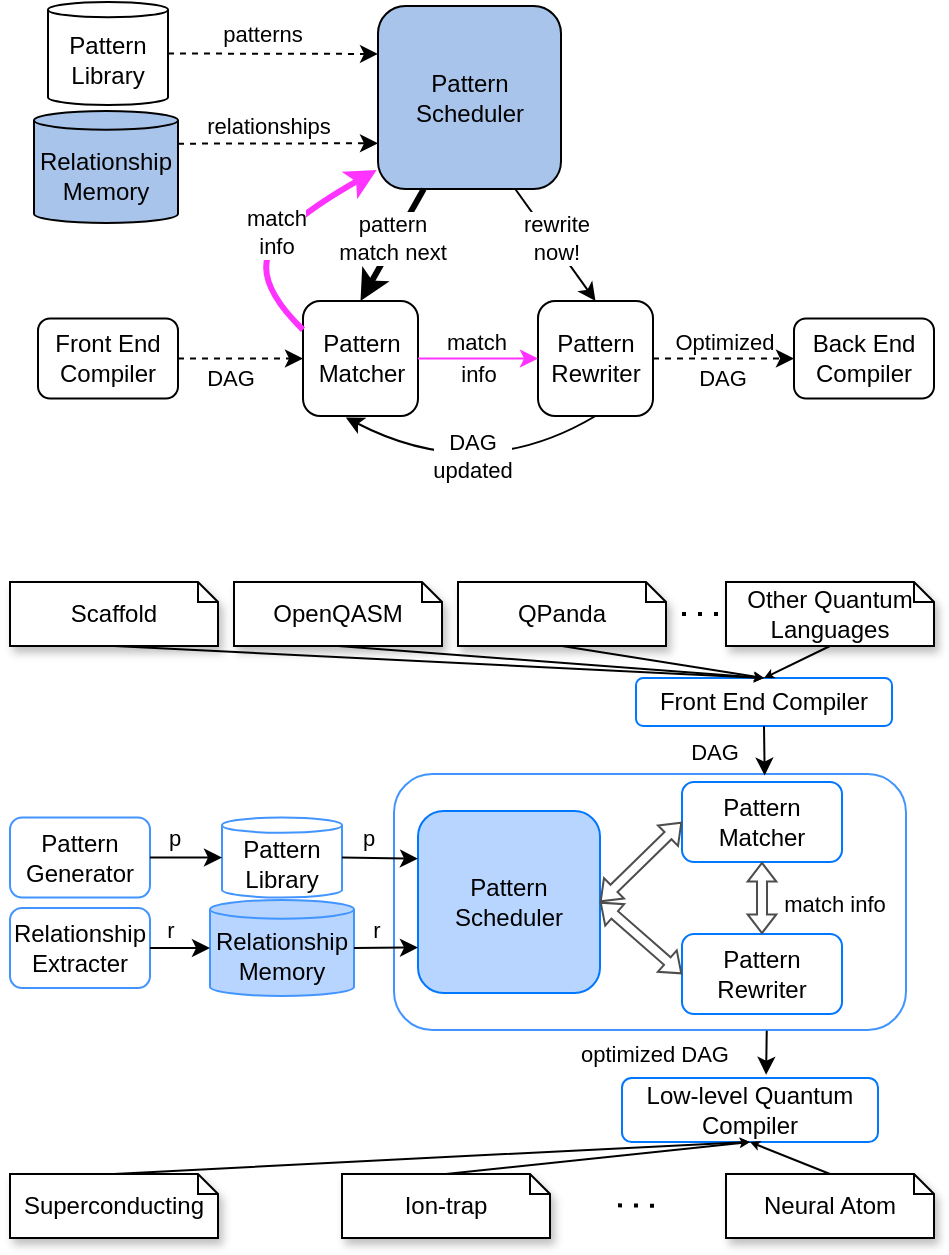 <mxfile version="21.2.9" type="github">
  <diagram id="C5RBs43oDa-KdzZeNtuy" name="Page-1">
    <mxGraphModel dx="823" dy="466" grid="1" gridSize="8" guides="1" tooltips="1" connect="1" arrows="1" fold="1" page="1" pageScale="1" pageWidth="827" pageHeight="1169" math="0" shadow="0">
      <root>
        <mxCell id="WIyWlLk6GJQsqaUBKTNV-0" />
        <mxCell id="WIyWlLk6GJQsqaUBKTNV-1" parent="WIyWlLk6GJQsqaUBKTNV-0" />
        <mxCell id="4yVEE4LO4cN1VKNga3XD-88" value="" style="rounded=1;whiteSpace=wrap;html=1;fillColor=none;strokeColor=#4294FF;" vertex="1" parent="WIyWlLk6GJQsqaUBKTNV-1">
          <mxGeometry x="288" y="544" width="256" height="128" as="geometry" />
        </mxCell>
        <mxCell id="UryUVVJRherXfPNVmYFZ-3" value="Pattern&lt;br&gt;Scheduler" style="whiteSpace=wrap;html=1;aspect=fixed;fillColor=#A9C4EB;rounded=1;" parent="WIyWlLk6GJQsqaUBKTNV-1" vertex="1">
          <mxGeometry x="280" y="160" width="91.5" height="91.5" as="geometry" />
        </mxCell>
        <mxCell id="UryUVVJRherXfPNVmYFZ-8" value="Front End &lt;br&gt;Compiler" style="rounded=1;whiteSpace=wrap;html=1;" parent="WIyWlLk6GJQsqaUBKTNV-1" vertex="1">
          <mxGeometry x="110" y="316.25" width="70" height="40" as="geometry" />
        </mxCell>
        <mxCell id="UryUVVJRherXfPNVmYFZ-9" value="" style="endArrow=classic;html=1;rounded=0;exitX=1;exitY=0.5;exitDx=0;exitDy=0;entryX=0;entryY=0.5;entryDx=0;entryDy=0;dashed=1;" parent="WIyWlLk6GJQsqaUBKTNV-1" source="UryUVVJRherXfPNVmYFZ-8" target="UryUVVJRherXfPNVmYFZ-18" edge="1">
          <mxGeometry relative="1" as="geometry">
            <mxPoint x="180" y="200" as="sourcePoint" />
            <mxPoint x="220" y="325" as="targetPoint" />
          </mxGeometry>
        </mxCell>
        <mxCell id="UryUVVJRherXfPNVmYFZ-10" value="DAG" style="edgeLabel;resizable=0;html=1;align=center;verticalAlign=middle;" parent="UryUVVJRherXfPNVmYFZ-9" connectable="0" vertex="1">
          <mxGeometry relative="1" as="geometry">
            <mxPoint x="-6" y="9" as="offset" />
          </mxGeometry>
        </mxCell>
        <mxCell id="UryUVVJRherXfPNVmYFZ-18" value="Pattern Matcher" style="whiteSpace=wrap;html=1;aspect=fixed;rounded=1;" parent="WIyWlLk6GJQsqaUBKTNV-1" vertex="1">
          <mxGeometry x="242.5" y="307.5" width="57.5" height="57.5" as="geometry" />
        </mxCell>
        <mxCell id="UryUVVJRherXfPNVmYFZ-19" value="Pattern&lt;br&gt;Rewriter" style="whiteSpace=wrap;html=1;rounded=1;" parent="WIyWlLk6GJQsqaUBKTNV-1" vertex="1">
          <mxGeometry x="360" y="307.5" width="57.5" height="57.5" as="geometry" />
        </mxCell>
        <mxCell id="UryUVVJRherXfPNVmYFZ-22" value="" style="endArrow=classic;html=1;rounded=0;exitX=0.25;exitY=1;exitDx=0;exitDy=0;entryX=0.5;entryY=0;entryDx=0;entryDy=0;strokeWidth=3;" parent="WIyWlLk6GJQsqaUBKTNV-1" source="UryUVVJRherXfPNVmYFZ-3" target="UryUVVJRherXfPNVmYFZ-18" edge="1">
          <mxGeometry relative="1" as="geometry">
            <mxPoint x="270" y="260" as="sourcePoint" />
            <mxPoint x="370" y="260" as="targetPoint" />
          </mxGeometry>
        </mxCell>
        <mxCell id="UryUVVJRherXfPNVmYFZ-23" value="pattern &lt;br&gt;match next" style="edgeLabel;resizable=0;html=1;align=center;verticalAlign=middle;labelBorderColor=none;spacing=2;spacingBottom=7;" parent="UryUVVJRherXfPNVmYFZ-22" connectable="0" vertex="1">
          <mxGeometry relative="1" as="geometry" />
        </mxCell>
        <mxCell id="UryUVVJRherXfPNVmYFZ-24" value="" style="endArrow=classic;html=1;rounded=0;entryX=0.5;entryY=0;entryDx=0;entryDy=0;exitX=0.75;exitY=1;exitDx=0;exitDy=0;" parent="WIyWlLk6GJQsqaUBKTNV-1" source="UryUVVJRherXfPNVmYFZ-3" target="UryUVVJRherXfPNVmYFZ-19" edge="1">
          <mxGeometry relative="1" as="geometry">
            <mxPoint x="332" y="250.0" as="sourcePoint" />
            <mxPoint x="384" y="328.5" as="targetPoint" />
          </mxGeometry>
        </mxCell>
        <mxCell id="UryUVVJRherXfPNVmYFZ-25" value="rewrite&lt;br&gt;now!" style="edgeLabel;resizable=0;html=1;align=center;verticalAlign=middle;spacingBottom=8;" parent="UryUVVJRherXfPNVmYFZ-24" connectable="0" vertex="1">
          <mxGeometry relative="1" as="geometry" />
        </mxCell>
        <mxCell id="UryUVVJRherXfPNVmYFZ-26" value="" style="endArrow=classic;html=1;rounded=0;exitX=1;exitY=0.5;exitDx=0;exitDy=0;entryX=0;entryY=0.5;entryDx=0;entryDy=0;fillColor=#FF33FF;strokeColor=#FF33FF;strokeWidth=1;" parent="WIyWlLk6GJQsqaUBKTNV-1" source="UryUVVJRherXfPNVmYFZ-18" target="UryUVVJRherXfPNVmYFZ-19" edge="1">
          <mxGeometry relative="1" as="geometry">
            <mxPoint x="260" y="290" as="sourcePoint" />
            <mxPoint x="360" y="290" as="targetPoint" />
          </mxGeometry>
        </mxCell>
        <mxCell id="UryUVVJRherXfPNVmYFZ-27" value="match" style="edgeLabel;resizable=0;html=1;align=center;verticalAlign=middle;" parent="UryUVVJRherXfPNVmYFZ-26" connectable="0" vertex="1">
          <mxGeometry relative="1" as="geometry">
            <mxPoint x="-1" y="-9" as="offset" />
          </mxGeometry>
        </mxCell>
        <mxCell id="UryUVVJRherXfPNVmYFZ-29" value="" style="endArrow=classic;html=1;entryX=-0.007;entryY=0.896;entryDx=0;entryDy=0;exitX=0;exitY=0.25;exitDx=0;exitDy=0;fillColor=#0077FF;strokeColor=#FF33FF;curved=1;strokeWidth=3;entryPerimeter=0;" parent="WIyWlLk6GJQsqaUBKTNV-1" source="UryUVVJRherXfPNVmYFZ-18" target="UryUVVJRherXfPNVmYFZ-3" edge="1">
          <mxGeometry relative="1" as="geometry">
            <mxPoint x="150" y="290" as="sourcePoint" />
            <mxPoint x="250" y="290" as="targetPoint" />
            <Array as="points">
              <mxPoint x="220" y="300" />
              <mxPoint x="230" y="270" />
            </Array>
          </mxGeometry>
        </mxCell>
        <mxCell id="UryUVVJRherXfPNVmYFZ-30" value="match&lt;br&gt;info" style="edgeLabel;resizable=0;html=1;align=center;verticalAlign=middle;" parent="UryUVVJRherXfPNVmYFZ-29" connectable="0" vertex="1">
          <mxGeometry relative="1" as="geometry" />
        </mxCell>
        <mxCell id="UryUVVJRherXfPNVmYFZ-31" value="" style="endArrow=classic;html=1;entryX=0.372;entryY=1.012;entryDx=0;entryDy=0;entryPerimeter=0;curved=1;strokeWidth=1;exitX=0.5;exitY=1;exitDx=0;exitDy=0;" parent="WIyWlLk6GJQsqaUBKTNV-1" source="UryUVVJRherXfPNVmYFZ-19" target="UryUVVJRherXfPNVmYFZ-18" edge="1">
          <mxGeometry relative="1" as="geometry">
            <mxPoint x="390" y="380" as="sourcePoint" />
            <mxPoint x="370" y="460" as="targetPoint" />
            <Array as="points">
              <mxPoint x="330" y="400" />
            </Array>
          </mxGeometry>
        </mxCell>
        <mxCell id="UryUVVJRherXfPNVmYFZ-32" value="DAG&lt;br&gt;updated" style="edgeLabel;resizable=0;html=1;align=center;verticalAlign=middle;" parent="UryUVVJRherXfPNVmYFZ-31" connectable="0" vertex="1">
          <mxGeometry relative="1" as="geometry">
            <mxPoint y="-14" as="offset" />
          </mxGeometry>
        </mxCell>
        <mxCell id="UryUVVJRherXfPNVmYFZ-33" value="" style="endArrow=classic;html=1;rounded=0;exitX=1;exitY=0.5;exitDx=0;exitDy=0;entryX=0;entryY=0.5;entryDx=0;entryDy=0;dashed=1;" parent="WIyWlLk6GJQsqaUBKTNV-1" source="UryUVVJRherXfPNVmYFZ-19" target="UryUVVJRherXfPNVmYFZ-35" edge="1">
          <mxGeometry relative="1" as="geometry">
            <mxPoint x="500" y="360" as="sourcePoint" />
            <mxPoint x="510" y="360" as="targetPoint" />
          </mxGeometry>
        </mxCell>
        <mxCell id="UryUVVJRherXfPNVmYFZ-34" value="Optimized" style="edgeLabel;resizable=0;html=1;align=center;verticalAlign=middle;" parent="UryUVVJRherXfPNVmYFZ-33" connectable="0" vertex="1">
          <mxGeometry relative="1" as="geometry">
            <mxPoint y="-9" as="offset" />
          </mxGeometry>
        </mxCell>
        <mxCell id="UryUVVJRherXfPNVmYFZ-35" value="Back End Compiler" style="rounded=1;whiteSpace=wrap;html=1;" parent="WIyWlLk6GJQsqaUBKTNV-1" vertex="1">
          <mxGeometry x="488" y="316.25" width="70" height="40" as="geometry" />
        </mxCell>
        <mxCell id="XahOzcSNWismg_vt2ue2-0" value="DAG" style="edgeLabel;resizable=0;html=1;align=center;verticalAlign=middle;" parent="WIyWlLk6GJQsqaUBKTNV-1" connectable="0" vertex="1">
          <mxGeometry x="464" y="344" as="geometry">
            <mxPoint x="-12" y="2" as="offset" />
          </mxGeometry>
        </mxCell>
        <mxCell id="XahOzcSNWismg_vt2ue2-1" value="info" style="edgeLabel;resizable=0;html=1;align=center;verticalAlign=middle;" parent="WIyWlLk6GJQsqaUBKTNV-1" connectable="0" vertex="1">
          <mxGeometry x="320.005" y="344" as="geometry">
            <mxPoint x="10" as="offset" />
          </mxGeometry>
        </mxCell>
        <mxCell id="4yVEE4LO4cN1VKNga3XD-0" value="Relationship&lt;br&gt;Memory" style="shape=cylinder3;whiteSpace=wrap;html=1;boundedLbl=1;backgroundOutline=1;size=4.667;fillColor=#A9C4EB;" vertex="1" parent="WIyWlLk6GJQsqaUBKTNV-1">
          <mxGeometry x="108" y="212.5" width="72" height="56" as="geometry" />
        </mxCell>
        <mxCell id="4yVEE4LO4cN1VKNga3XD-1" value="" style="endArrow=classic;html=1;rounded=0;entryX=0;entryY=0.75;entryDx=0;entryDy=0;dashed=1;exitX=1;exitY=0;exitDx=0;exitDy=16.333;exitPerimeter=0;" edge="1" parent="WIyWlLk6GJQsqaUBKTNV-1" source="4yVEE4LO4cN1VKNga3XD-0" target="UryUVVJRherXfPNVmYFZ-3">
          <mxGeometry relative="1" as="geometry">
            <mxPoint x="184" y="236" as="sourcePoint" />
            <mxPoint x="460" y="344" as="targetPoint" />
          </mxGeometry>
        </mxCell>
        <mxCell id="4yVEE4LO4cN1VKNga3XD-2" value="relationships" style="edgeLabel;resizable=0;html=1;align=center;verticalAlign=middle;rotation=0;" connectable="0" vertex="1" parent="4yVEE4LO4cN1VKNga3XD-1">
          <mxGeometry relative="1" as="geometry">
            <mxPoint x="-5" y="-9" as="offset" />
          </mxGeometry>
        </mxCell>
        <mxCell id="4yVEE4LO4cN1VKNga3XD-3" value="Pattern&lt;br&gt;Library" style="shape=cylinder3;whiteSpace=wrap;html=1;boundedLbl=1;backgroundOutline=1;size=3.833;" vertex="1" parent="WIyWlLk6GJQsqaUBKTNV-1">
          <mxGeometry x="115" y="158" width="60" height="51.5" as="geometry" />
        </mxCell>
        <mxCell id="4yVEE4LO4cN1VKNga3XD-4" value="" style="endArrow=classic;html=1;rounded=0;dashed=1;exitX=1;exitY=0.5;exitDx=0;exitDy=0;exitPerimeter=0;entryX=0;entryY=0.262;entryDx=0;entryDy=0;entryPerimeter=0;" edge="1" parent="WIyWlLk6GJQsqaUBKTNV-1" source="4yVEE4LO4cN1VKNga3XD-3" target="UryUVVJRherXfPNVmYFZ-3">
          <mxGeometry relative="1" as="geometry">
            <mxPoint x="176" y="224" as="sourcePoint" />
            <mxPoint x="304" y="189" as="targetPoint" />
          </mxGeometry>
        </mxCell>
        <mxCell id="4yVEE4LO4cN1VKNga3XD-5" value="patterns" style="edgeLabel;resizable=0;html=1;align=center;verticalAlign=middle;rotation=0;" connectable="0" vertex="1" parent="4yVEE4LO4cN1VKNga3XD-4">
          <mxGeometry relative="1" as="geometry">
            <mxPoint x="-6" y="-10" as="offset" />
          </mxGeometry>
        </mxCell>
        <mxCell id="4yVEE4LO4cN1VKNga3XD-11" value="Other Quantum&lt;br&gt;Languages" style="shape=note;size=10;whiteSpace=wrap;html=1;shadow=1;" vertex="1" parent="WIyWlLk6GJQsqaUBKTNV-1">
          <mxGeometry x="454" y="448" width="104" height="32" as="geometry" />
        </mxCell>
        <mxCell id="4yVEE4LO4cN1VKNga3XD-13" value="OpenQASM" style="shape=note;size=10;whiteSpace=wrap;html=1;shadow=1;" vertex="1" parent="WIyWlLk6GJQsqaUBKTNV-1">
          <mxGeometry x="208" y="448" width="104" height="32" as="geometry" />
        </mxCell>
        <mxCell id="4yVEE4LO4cN1VKNga3XD-14" value="Scaffold" style="shape=note;size=10;whiteSpace=wrap;html=1;shadow=1;" vertex="1" parent="WIyWlLk6GJQsqaUBKTNV-1">
          <mxGeometry x="96" y="448" width="104" height="32" as="geometry" />
        </mxCell>
        <mxCell id="4yVEE4LO4cN1VKNga3XD-15" value="QPanda" style="shape=note;size=10;whiteSpace=wrap;html=1;shadow=1;" vertex="1" parent="WIyWlLk6GJQsqaUBKTNV-1">
          <mxGeometry x="320" y="448" width="104" height="32" as="geometry" />
        </mxCell>
        <mxCell id="4yVEE4LO4cN1VKNga3XD-17" value="Front End Compiler" style="rounded=1;whiteSpace=wrap;html=1;strokeColor=#0077FF;" vertex="1" parent="WIyWlLk6GJQsqaUBKTNV-1">
          <mxGeometry x="409" y="496" width="128" height="24" as="geometry" />
        </mxCell>
        <mxCell id="4yVEE4LO4cN1VKNga3XD-20" value="" style="endArrow=classic;html=1;rounded=0;exitX=0.5;exitY=1;exitDx=0;exitDy=0;exitPerimeter=0;entryX=0.5;entryY=0;entryDx=0;entryDy=0;endSize=2;" edge="1" parent="WIyWlLk6GJQsqaUBKTNV-1" source="4yVEE4LO4cN1VKNga3XD-14" target="4yVEE4LO4cN1VKNga3XD-17">
          <mxGeometry width="50" height="50" relative="1" as="geometry">
            <mxPoint x="256" y="402" as="sourcePoint" />
            <mxPoint x="306" y="352" as="targetPoint" />
          </mxGeometry>
        </mxCell>
        <mxCell id="4yVEE4LO4cN1VKNga3XD-21" value="" style="endArrow=classic;html=1;rounded=0;exitX=0.5;exitY=1;exitDx=0;exitDy=0;exitPerimeter=0;entryX=0.5;entryY=0;entryDx=0;entryDy=0;endSize=2;" edge="1" parent="WIyWlLk6GJQsqaUBKTNV-1" source="4yVEE4LO4cN1VKNga3XD-13" target="4yVEE4LO4cN1VKNga3XD-17">
          <mxGeometry width="50" height="50" relative="1" as="geometry">
            <mxPoint x="156" y="488" as="sourcePoint" />
            <mxPoint x="316" y="512" as="targetPoint" />
          </mxGeometry>
        </mxCell>
        <mxCell id="4yVEE4LO4cN1VKNga3XD-23" value="" style="endArrow=classic;html=1;rounded=0;exitX=0.5;exitY=1;exitDx=0;exitDy=0;exitPerimeter=0;endSize=2;entryX=0.5;entryY=0;entryDx=0;entryDy=0;" edge="1" parent="WIyWlLk6GJQsqaUBKTNV-1" source="4yVEE4LO4cN1VKNga3XD-15" target="4yVEE4LO4cN1VKNga3XD-17">
          <mxGeometry width="50" height="50" relative="1" as="geometry">
            <mxPoint x="256" y="402" as="sourcePoint" />
            <mxPoint x="440" y="544" as="targetPoint" />
          </mxGeometry>
        </mxCell>
        <mxCell id="4yVEE4LO4cN1VKNga3XD-24" value="" style="endArrow=classic;html=1;rounded=0;exitX=0.5;exitY=1;exitDx=0;exitDy=0;exitPerimeter=0;endSize=2;entryX=0.5;entryY=0;entryDx=0;entryDy=0;" edge="1" parent="WIyWlLk6GJQsqaUBKTNV-1" source="4yVEE4LO4cN1VKNga3XD-11" target="4yVEE4LO4cN1VKNga3XD-17">
          <mxGeometry width="50" height="50" relative="1" as="geometry">
            <mxPoint x="256" y="402" as="sourcePoint" />
            <mxPoint x="306" y="504" as="targetPoint" />
          </mxGeometry>
        </mxCell>
        <mxCell id="4yVEE4LO4cN1VKNga3XD-26" value="" style="endArrow=none;dashed=1;html=1;dashPattern=1 3;strokeWidth=2;rounded=0;entryX=0.019;entryY=0.5;entryDx=0;entryDy=0;entryPerimeter=0;" edge="1" parent="WIyWlLk6GJQsqaUBKTNV-1" target="4yVEE4LO4cN1VKNga3XD-11">
          <mxGeometry width="50" height="50" relative="1" as="geometry">
            <mxPoint x="432" y="464" as="sourcePoint" />
            <mxPoint x="448" y="464" as="targetPoint" />
            <Array as="points" />
          </mxGeometry>
        </mxCell>
        <mxCell id="4yVEE4LO4cN1VKNga3XD-29" value="Pattern &lt;br&gt;Matcher" style="rounded=1;whiteSpace=wrap;html=1;strokeColor=#0077FF;" vertex="1" parent="WIyWlLk6GJQsqaUBKTNV-1">
          <mxGeometry x="432" y="548" width="80" height="40" as="geometry" />
        </mxCell>
        <mxCell id="4yVEE4LO4cN1VKNga3XD-30" value="Pattern &lt;br&gt;Rewriter" style="rounded=1;whiteSpace=wrap;html=1;strokeColor=#0077FF;" vertex="1" parent="WIyWlLk6GJQsqaUBKTNV-1">
          <mxGeometry x="432" y="624" width="80" height="40" as="geometry" />
        </mxCell>
        <mxCell id="4yVEE4LO4cN1VKNga3XD-41" value="Pattern&lt;br&gt;Scheduler" style="whiteSpace=wrap;html=1;aspect=fixed;fillColor=#B7D5FF;rounded=1;arcSize=14;strokeColor=#0077FF;" vertex="1" parent="WIyWlLk6GJQsqaUBKTNV-1">
          <mxGeometry x="300" y="562.5" width="91" height="91" as="geometry" />
        </mxCell>
        <mxCell id="4yVEE4LO4cN1VKNga3XD-42" value="Relationship&lt;br&gt;Memory" style="shape=cylinder3;whiteSpace=wrap;html=1;boundedLbl=1;backgroundOutline=1;size=4.667;fillColor=#B7D5FF;strokeColor=#4294FF;" vertex="1" parent="WIyWlLk6GJQsqaUBKTNV-1">
          <mxGeometry x="196" y="607" width="72" height="48" as="geometry" />
        </mxCell>
        <mxCell id="4yVEE4LO4cN1VKNga3XD-43" value="" style="endArrow=classic;html=1;rounded=0;entryX=0;entryY=0.75;entryDx=0;entryDy=0;exitX=1;exitY=0.5;exitDx=0;exitDy=0;exitPerimeter=0;endSize=6;" edge="1" parent="WIyWlLk6GJQsqaUBKTNV-1" source="4yVEE4LO4cN1VKNga3XD-42" target="4yVEE4LO4cN1VKNga3XD-41">
          <mxGeometry relative="1" as="geometry">
            <mxPoint x="229.5" y="639.5" as="sourcePoint" />
            <mxPoint x="505.5" y="747.5" as="targetPoint" />
          </mxGeometry>
        </mxCell>
        <mxCell id="4yVEE4LO4cN1VKNga3XD-44" value="r" style="edgeLabel;resizable=0;html=1;align=center;verticalAlign=middle;rotation=0;" connectable="0" vertex="1" parent="4yVEE4LO4cN1VKNga3XD-43">
          <mxGeometry relative="1" as="geometry">
            <mxPoint x="-5" y="-9" as="offset" />
          </mxGeometry>
        </mxCell>
        <mxCell id="4yVEE4LO4cN1VKNga3XD-45" value="Pattern&lt;br&gt;Library" style="shape=cylinder3;whiteSpace=wrap;html=1;boundedLbl=1;backgroundOutline=1;size=3.833;strokeColor=#4294FF;" vertex="1" parent="WIyWlLk6GJQsqaUBKTNV-1">
          <mxGeometry x="202" y="565.75" width="60" height="40" as="geometry" />
        </mxCell>
        <mxCell id="4yVEE4LO4cN1VKNga3XD-46" value="" style="endArrow=classic;html=1;rounded=0;exitX=1;exitY=0.5;exitDx=0;exitDy=0;exitPerimeter=0;entryX=0;entryY=0.262;entryDx=0;entryDy=0;entryPerimeter=0;endSize=6;" edge="1" parent="WIyWlLk6GJQsqaUBKTNV-1" source="4yVEE4LO4cN1VKNga3XD-45" target="4yVEE4LO4cN1VKNga3XD-41">
          <mxGeometry relative="1" as="geometry">
            <mxPoint x="221.5" y="627.5" as="sourcePoint" />
            <mxPoint x="349.5" y="592.5" as="targetPoint" />
          </mxGeometry>
        </mxCell>
        <mxCell id="4yVEE4LO4cN1VKNga3XD-47" value="p" style="edgeLabel;resizable=0;html=1;align=center;verticalAlign=middle;rotation=0;" connectable="0" vertex="1" parent="4yVEE4LO4cN1VKNga3XD-46">
          <mxGeometry relative="1" as="geometry">
            <mxPoint x="-6" y="-10" as="offset" />
          </mxGeometry>
        </mxCell>
        <mxCell id="4yVEE4LO4cN1VKNga3XD-56" value="match info" style="edgeLabel;resizable=0;html=1;align=center;verticalAlign=middle;" connectable="0" vertex="1" parent="WIyWlLk6GJQsqaUBKTNV-1">
          <mxGeometry x="503.997" y="608.0" as="geometry">
            <mxPoint x="4" y="1" as="offset" />
          </mxGeometry>
        </mxCell>
        <mxCell id="4yVEE4LO4cN1VKNga3XD-65" value="" style="shape=flexArrow;endArrow=classic;startArrow=classic;html=1;rounded=0;width=5;endSize=2.758;startWidth=8.333;startSize=2.758;endWidth=8.333;entryX=1;entryY=0.5;entryDx=0;entryDy=0;exitX=0;exitY=0.5;exitDx=0;exitDy=0;strokeColor=#4D4D4D;" edge="1" parent="WIyWlLk6GJQsqaUBKTNV-1" source="4yVEE4LO4cN1VKNga3XD-30" target="4yVEE4LO4cN1VKNga3XD-41">
          <mxGeometry width="100" height="100" relative="1" as="geometry">
            <mxPoint x="416" y="579" as="sourcePoint" />
            <mxPoint x="380" y="617" as="targetPoint" />
          </mxGeometry>
        </mxCell>
        <mxCell id="4yVEE4LO4cN1VKNga3XD-69" value="" style="shape=flexArrow;endArrow=classic;startArrow=classic;html=1;rounded=0;width=5;endSize=2.758;startWidth=8.333;startSize=2.758;endWidth=8.333;entryX=1;entryY=0.5;entryDx=0;entryDy=0;exitX=0;exitY=0.5;exitDx=0;exitDy=0;fontColor=#B7D5FF;strokeColor=#4D4D4D;" edge="1" parent="WIyWlLk6GJQsqaUBKTNV-1" source="4yVEE4LO4cN1VKNga3XD-29" target="4yVEE4LO4cN1VKNga3XD-41">
          <mxGeometry width="100" height="100" relative="1" as="geometry">
            <mxPoint x="396" y="759" as="sourcePoint" />
            <mxPoint x="360" y="720" as="targetPoint" />
          </mxGeometry>
        </mxCell>
        <mxCell id="4yVEE4LO4cN1VKNga3XD-70" value="" style="shape=flexArrow;endArrow=classic;startArrow=classic;html=1;rounded=0;width=5;endSize=2.758;startWidth=8.333;startSize=2.758;endWidth=8.333;entryX=0.5;entryY=0;entryDx=0;entryDy=0;exitX=0.5;exitY=1;exitDx=0;exitDy=0;strokeColor=#4D4D4D;" edge="1" parent="WIyWlLk6GJQsqaUBKTNV-1" source="4yVEE4LO4cN1VKNga3XD-29" target="4yVEE4LO4cN1VKNga3XD-30">
          <mxGeometry width="100" height="100" relative="1" as="geometry">
            <mxPoint x="416" y="579" as="sourcePoint" />
            <mxPoint x="380" y="617" as="targetPoint" />
          </mxGeometry>
        </mxCell>
        <mxCell id="4yVEE4LO4cN1VKNga3XD-73" value="Pattern&lt;br&gt;Generator" style="rounded=1;whiteSpace=wrap;html=1;strokeColor=#4294FF;" vertex="1" parent="WIyWlLk6GJQsqaUBKTNV-1">
          <mxGeometry x="96" y="565.75" width="70" height="40" as="geometry" />
        </mxCell>
        <mxCell id="4yVEE4LO4cN1VKNga3XD-74" value="Relationship&lt;br&gt;Extracter" style="rounded=1;whiteSpace=wrap;html=1;strokeColor=#4294FF;" vertex="1" parent="WIyWlLk6GJQsqaUBKTNV-1">
          <mxGeometry x="96" y="611" width="70" height="40" as="geometry" />
        </mxCell>
        <mxCell id="4yVEE4LO4cN1VKNga3XD-82" value="" style="endArrow=classic;html=1;rounded=0;exitX=1;exitY=0.5;exitDx=0;exitDy=0;entryX=0;entryY=0.5;entryDx=0;entryDy=0;entryPerimeter=0;endSize=6;" edge="1" parent="WIyWlLk6GJQsqaUBKTNV-1" source="4yVEE4LO4cN1VKNga3XD-73" target="4yVEE4LO4cN1VKNga3XD-45">
          <mxGeometry relative="1" as="geometry">
            <mxPoint x="276" y="594" as="sourcePoint" />
            <mxPoint x="308" y="594" as="targetPoint" />
          </mxGeometry>
        </mxCell>
        <mxCell id="4yVEE4LO4cN1VKNga3XD-83" value="p" style="edgeLabel;resizable=0;html=1;align=center;verticalAlign=middle;rotation=0;" connectable="0" vertex="1" parent="4yVEE4LO4cN1VKNga3XD-82">
          <mxGeometry relative="1" as="geometry">
            <mxPoint x="-6" y="-10" as="offset" />
          </mxGeometry>
        </mxCell>
        <mxCell id="4yVEE4LO4cN1VKNga3XD-86" value="" style="endArrow=classic;html=1;rounded=0;entryX=0;entryY=0.5;entryDx=0;entryDy=0;exitX=1;exitY=0.5;exitDx=0;exitDy=0;endSize=6;entryPerimeter=0;" edge="1" parent="WIyWlLk6GJQsqaUBKTNV-1" source="4yVEE4LO4cN1VKNga3XD-74" target="4yVEE4LO4cN1VKNga3XD-42">
          <mxGeometry relative="1" as="geometry">
            <mxPoint x="282" y="638" as="sourcePoint" />
            <mxPoint x="308" y="639" as="targetPoint" />
          </mxGeometry>
        </mxCell>
        <mxCell id="4yVEE4LO4cN1VKNga3XD-87" value="r" style="edgeLabel;resizable=0;html=1;align=center;verticalAlign=middle;rotation=0;" connectable="0" vertex="1" parent="4yVEE4LO4cN1VKNga3XD-86">
          <mxGeometry relative="1" as="geometry">
            <mxPoint x="-5" y="-9" as="offset" />
          </mxGeometry>
        </mxCell>
        <mxCell id="4yVEE4LO4cN1VKNga3XD-89" value="Low-level Quantum Compiler" style="rounded=1;whiteSpace=wrap;html=1;strokeColor=#0077FF;" vertex="1" parent="WIyWlLk6GJQsqaUBKTNV-1">
          <mxGeometry x="402" y="696" width="128" height="32" as="geometry" />
        </mxCell>
        <mxCell id="4yVEE4LO4cN1VKNga3XD-90" value="" style="endArrow=classic;html=1;rounded=0;entryX=0.563;entryY=-0.051;entryDx=0;entryDy=0;entryPerimeter=0;exitX=0.728;exitY=1.003;exitDx=0;exitDy=0;exitPerimeter=0;" edge="1" parent="WIyWlLk6GJQsqaUBKTNV-1" source="4yVEE4LO4cN1VKNga3XD-88" target="4yVEE4LO4cN1VKNga3XD-89">
          <mxGeometry relative="1" as="geometry">
            <mxPoint x="474" y="670" as="sourcePoint" />
            <mxPoint x="332" y="584" as="targetPoint" />
          </mxGeometry>
        </mxCell>
        <mxCell id="4yVEE4LO4cN1VKNga3XD-91" value="optimized&amp;nbsp;DAG" style="edgeLabel;resizable=0;html=1;align=center;verticalAlign=middle;spacingBottom=7;" connectable="0" vertex="1" parent="4yVEE4LO4cN1VKNga3XD-90">
          <mxGeometry relative="1" as="geometry">
            <mxPoint x="-56" y="4" as="offset" />
          </mxGeometry>
        </mxCell>
        <mxCell id="4yVEE4LO4cN1VKNga3XD-92" value="" style="endArrow=classic;html=1;rounded=0;exitX=0.5;exitY=1;exitDx=0;exitDy=0;entryX=0.724;entryY=0.006;entryDx=0;entryDy=0;entryPerimeter=0;" edge="1" parent="WIyWlLk6GJQsqaUBKTNV-1" source="4yVEE4LO4cN1VKNga3XD-17" target="4yVEE4LO4cN1VKNga3XD-88">
          <mxGeometry relative="1" as="geometry">
            <mxPoint x="232" y="504" as="sourcePoint" />
            <mxPoint x="472" y="536" as="targetPoint" />
          </mxGeometry>
        </mxCell>
        <mxCell id="4yVEE4LO4cN1VKNga3XD-93" value="DAG" style="edgeLabel;resizable=0;html=1;align=center;verticalAlign=middle;" connectable="0" vertex="1" parent="4yVEE4LO4cN1VKNga3XD-92">
          <mxGeometry relative="1" as="geometry">
            <mxPoint x="-25" as="offset" />
          </mxGeometry>
        </mxCell>
        <mxCell id="4yVEE4LO4cN1VKNga3XD-94" value="Superconducting" style="shape=note;size=10;whiteSpace=wrap;html=1;shadow=1;" vertex="1" parent="WIyWlLk6GJQsqaUBKTNV-1">
          <mxGeometry x="96" y="744" width="104" height="32" as="geometry" />
        </mxCell>
        <mxCell id="4yVEE4LO4cN1VKNga3XD-95" value="Neural Atom" style="shape=note;size=10;whiteSpace=wrap;html=1;shadow=1;" vertex="1" parent="WIyWlLk6GJQsqaUBKTNV-1">
          <mxGeometry x="454" y="744" width="104" height="32" as="geometry" />
        </mxCell>
        <mxCell id="4yVEE4LO4cN1VKNga3XD-96" value="Ion-trap" style="shape=note;size=10;whiteSpace=wrap;html=1;shadow=1;" vertex="1" parent="WIyWlLk6GJQsqaUBKTNV-1">
          <mxGeometry x="262" y="744" width="104" height="32" as="geometry" />
        </mxCell>
        <mxCell id="4yVEE4LO4cN1VKNga3XD-98" value="" style="endArrow=classic;html=1;rounded=0;exitX=0.5;exitY=0;exitDx=0;exitDy=0;exitPerimeter=0;entryX=0.5;entryY=1;entryDx=0;entryDy=0;endSize=2;" edge="1" parent="WIyWlLk6GJQsqaUBKTNV-1" source="4yVEE4LO4cN1VKNga3XD-94" target="4yVEE4LO4cN1VKNga3XD-89">
          <mxGeometry width="50" height="50" relative="1" as="geometry">
            <mxPoint x="296" y="634" as="sourcePoint" />
            <mxPoint x="346" y="584" as="targetPoint" />
            <Array as="points">
              <mxPoint x="304" y="736" />
            </Array>
          </mxGeometry>
        </mxCell>
        <mxCell id="4yVEE4LO4cN1VKNga3XD-99" value="" style="endArrow=classic;html=1;rounded=0;exitX=0.5;exitY=0;exitDx=0;exitDy=0;exitPerimeter=0;entryX=0.5;entryY=1;entryDx=0;entryDy=0;endSize=2;" edge="1" parent="WIyWlLk6GJQsqaUBKTNV-1" source="4yVEE4LO4cN1VKNga3XD-96" target="4yVEE4LO4cN1VKNga3XD-89">
          <mxGeometry width="50" height="50" relative="1" as="geometry">
            <mxPoint x="296" y="634" as="sourcePoint" />
            <mxPoint x="346" y="584" as="targetPoint" />
          </mxGeometry>
        </mxCell>
        <mxCell id="4yVEE4LO4cN1VKNga3XD-100" value="" style="endArrow=classic;html=1;rounded=0;exitX=0.5;exitY=0;exitDx=0;exitDy=0;exitPerimeter=0;entryX=0.5;entryY=1;entryDx=0;entryDy=0;endSize=2;" edge="1" parent="WIyWlLk6GJQsqaUBKTNV-1" source="4yVEE4LO4cN1VKNga3XD-95" target="4yVEE4LO4cN1VKNga3XD-89">
          <mxGeometry width="50" height="50" relative="1" as="geometry">
            <mxPoint x="296" y="634" as="sourcePoint" />
            <mxPoint x="346" y="584" as="targetPoint" />
          </mxGeometry>
        </mxCell>
        <mxCell id="4yVEE4LO4cN1VKNga3XD-102" value="" style="endArrow=none;dashed=1;html=1;dashPattern=1 3;strokeWidth=2;rounded=0;" edge="1" parent="WIyWlLk6GJQsqaUBKTNV-1">
          <mxGeometry width="50" height="50" relative="1" as="geometry">
            <mxPoint x="400" y="759.66" as="sourcePoint" />
            <mxPoint x="424" y="760" as="targetPoint" />
            <Array as="points" />
          </mxGeometry>
        </mxCell>
      </root>
    </mxGraphModel>
  </diagram>
</mxfile>
